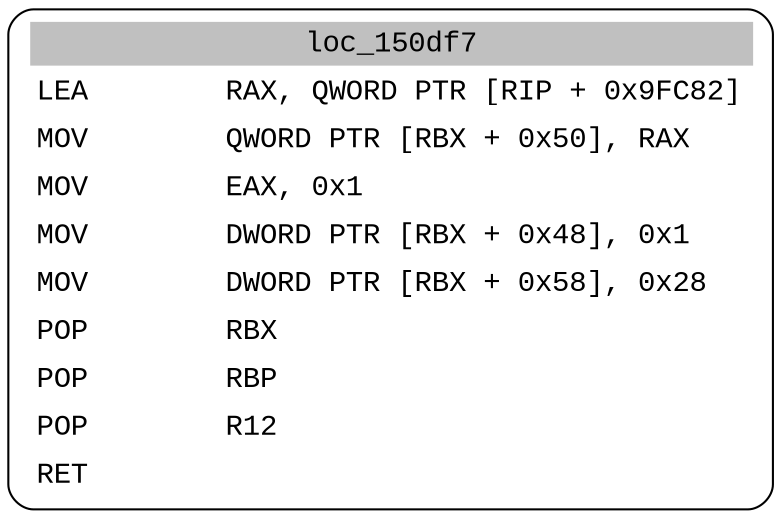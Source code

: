 digraph asm_graph {
1941 [
shape="Mrecord" fontname="Courier New"label =<<table border="0" cellborder="0" cellpadding="3"><tr><td align="center" colspan="2" bgcolor="grey">loc_150df7</td></tr><tr><td align="left">LEA        RAX, QWORD PTR [RIP + 0x9FC82]</td></tr><tr><td align="left">MOV        QWORD PTR [RBX + 0x50], RAX</td></tr><tr><td align="left">MOV        EAX, 0x1</td></tr><tr><td align="left">MOV        DWORD PTR [RBX + 0x48], 0x1</td></tr><tr><td align="left">MOV        DWORD PTR [RBX + 0x58], 0x28</td></tr><tr><td align="left">POP        RBX</td></tr><tr><td align="left">POP        RBP</td></tr><tr><td align="left">POP        R12</td></tr><tr><td align="left">RET        </td></tr></table>> ];
}